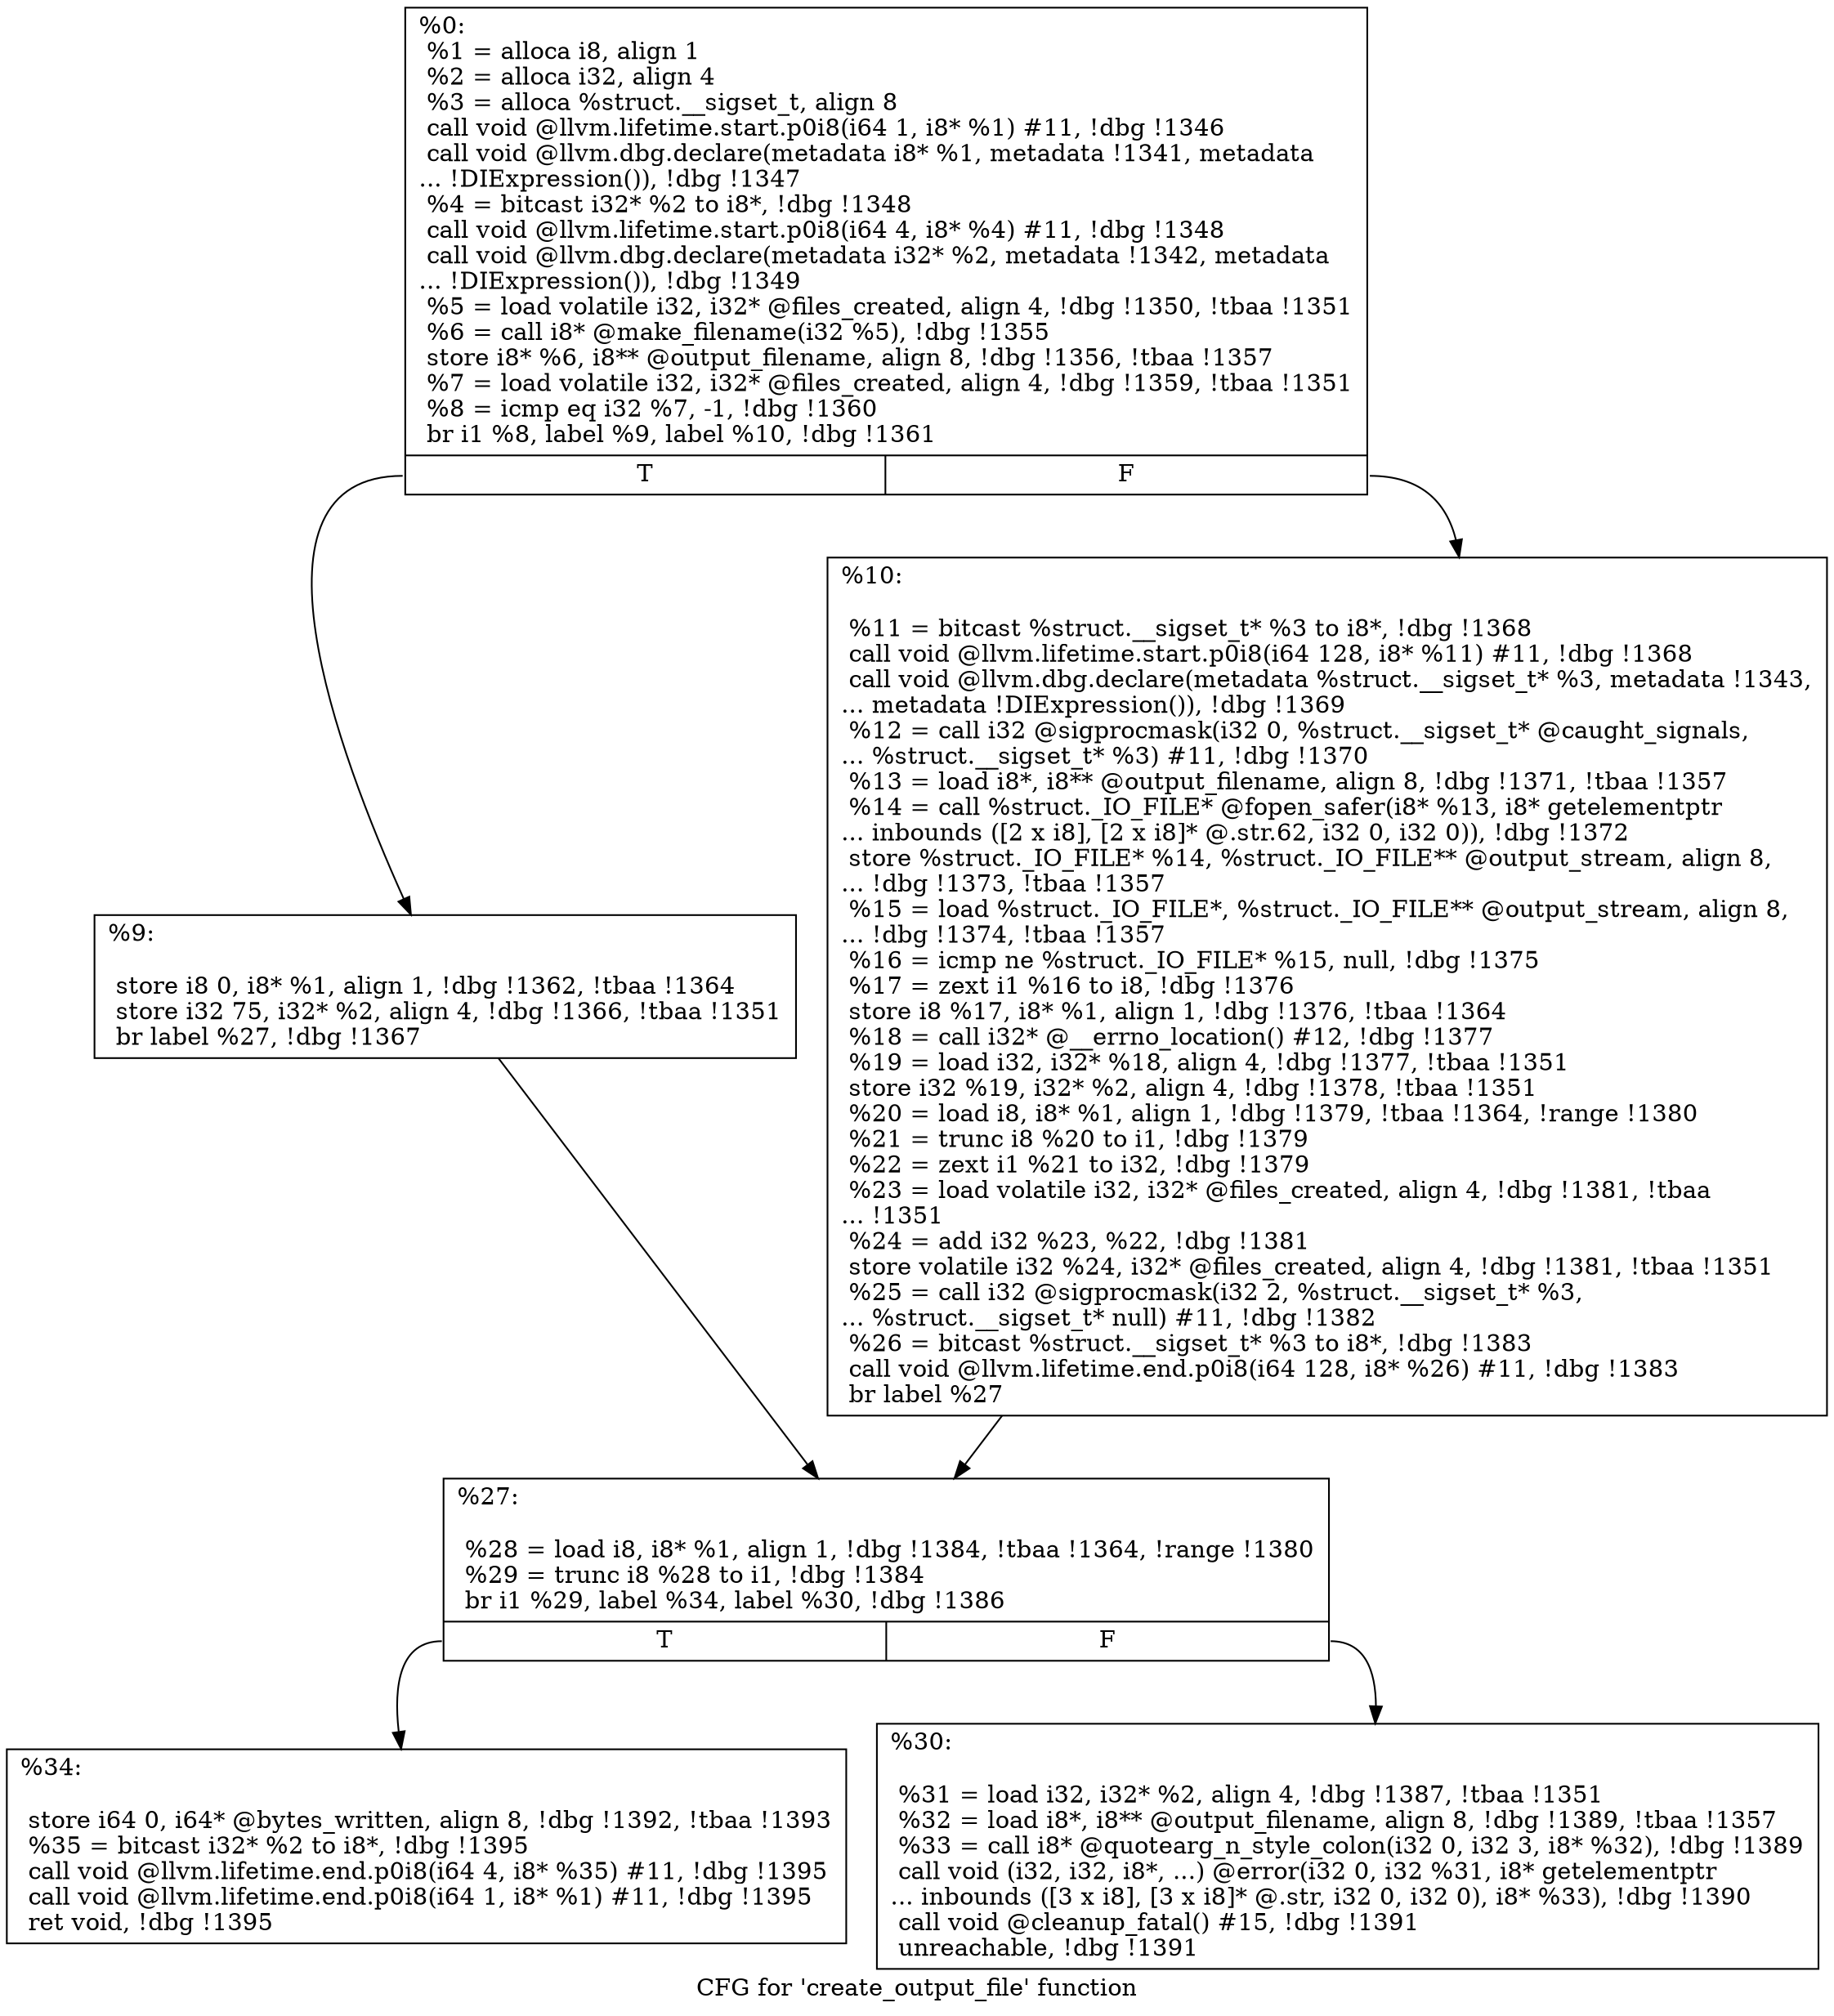 digraph "CFG for 'create_output_file' function" {
	label="CFG for 'create_output_file' function";

	Node0x1342960 [shape=record,label="{%0:\l  %1 = alloca i8, align 1\l  %2 = alloca i32, align 4\l  %3 = alloca %struct.__sigset_t, align 8\l  call void @llvm.lifetime.start.p0i8(i64 1, i8* %1) #11, !dbg !1346\l  call void @llvm.dbg.declare(metadata i8* %1, metadata !1341, metadata\l... !DIExpression()), !dbg !1347\l  %4 = bitcast i32* %2 to i8*, !dbg !1348\l  call void @llvm.lifetime.start.p0i8(i64 4, i8* %4) #11, !dbg !1348\l  call void @llvm.dbg.declare(metadata i32* %2, metadata !1342, metadata\l... !DIExpression()), !dbg !1349\l  %5 = load volatile i32, i32* @files_created, align 4, !dbg !1350, !tbaa !1351\l  %6 = call i8* @make_filename(i32 %5), !dbg !1355\l  store i8* %6, i8** @output_filename, align 8, !dbg !1356, !tbaa !1357\l  %7 = load volatile i32, i32* @files_created, align 4, !dbg !1359, !tbaa !1351\l  %8 = icmp eq i32 %7, -1, !dbg !1360\l  br i1 %8, label %9, label %10, !dbg !1361\l|{<s0>T|<s1>F}}"];
	Node0x1342960:s0 -> Node0x132f240;
	Node0x1342960:s1 -> Node0x132f290;
	Node0x132f240 [shape=record,label="{%9:\l\l  store i8 0, i8* %1, align 1, !dbg !1362, !tbaa !1364\l  store i32 75, i32* %2, align 4, !dbg !1366, !tbaa !1351\l  br label %27, !dbg !1367\l}"];
	Node0x132f240 -> Node0x132f2e0;
	Node0x132f290 [shape=record,label="{%10:\l\l  %11 = bitcast %struct.__sigset_t* %3 to i8*, !dbg !1368\l  call void @llvm.lifetime.start.p0i8(i64 128, i8* %11) #11, !dbg !1368\l  call void @llvm.dbg.declare(metadata %struct.__sigset_t* %3, metadata !1343,\l... metadata !DIExpression()), !dbg !1369\l  %12 = call i32 @sigprocmask(i32 0, %struct.__sigset_t* @caught_signals,\l... %struct.__sigset_t* %3) #11, !dbg !1370\l  %13 = load i8*, i8** @output_filename, align 8, !dbg !1371, !tbaa !1357\l  %14 = call %struct._IO_FILE* @fopen_safer(i8* %13, i8* getelementptr\l... inbounds ([2 x i8], [2 x i8]* @.str.62, i32 0, i32 0)), !dbg !1372\l  store %struct._IO_FILE* %14, %struct._IO_FILE** @output_stream, align 8,\l... !dbg !1373, !tbaa !1357\l  %15 = load %struct._IO_FILE*, %struct._IO_FILE** @output_stream, align 8,\l... !dbg !1374, !tbaa !1357\l  %16 = icmp ne %struct._IO_FILE* %15, null, !dbg !1375\l  %17 = zext i1 %16 to i8, !dbg !1376\l  store i8 %17, i8* %1, align 1, !dbg !1376, !tbaa !1364\l  %18 = call i32* @__errno_location() #12, !dbg !1377\l  %19 = load i32, i32* %18, align 4, !dbg !1377, !tbaa !1351\l  store i32 %19, i32* %2, align 4, !dbg !1378, !tbaa !1351\l  %20 = load i8, i8* %1, align 1, !dbg !1379, !tbaa !1364, !range !1380\l  %21 = trunc i8 %20 to i1, !dbg !1379\l  %22 = zext i1 %21 to i32, !dbg !1379\l  %23 = load volatile i32, i32* @files_created, align 4, !dbg !1381, !tbaa\l... !1351\l  %24 = add i32 %23, %22, !dbg !1381\l  store volatile i32 %24, i32* @files_created, align 4, !dbg !1381, !tbaa !1351\l  %25 = call i32 @sigprocmask(i32 2, %struct.__sigset_t* %3,\l... %struct.__sigset_t* null) #11, !dbg !1382\l  %26 = bitcast %struct.__sigset_t* %3 to i8*, !dbg !1383\l  call void @llvm.lifetime.end.p0i8(i64 128, i8* %26) #11, !dbg !1383\l  br label %27\l}"];
	Node0x132f290 -> Node0x132f2e0;
	Node0x132f2e0 [shape=record,label="{%27:\l\l  %28 = load i8, i8* %1, align 1, !dbg !1384, !tbaa !1364, !range !1380\l  %29 = trunc i8 %28 to i1, !dbg !1384\l  br i1 %29, label %34, label %30, !dbg !1386\l|{<s0>T|<s1>F}}"];
	Node0x132f2e0:s0 -> Node0x132f380;
	Node0x132f2e0:s1 -> Node0x132f330;
	Node0x132f330 [shape=record,label="{%30:\l\l  %31 = load i32, i32* %2, align 4, !dbg !1387, !tbaa !1351\l  %32 = load i8*, i8** @output_filename, align 8, !dbg !1389, !tbaa !1357\l  %33 = call i8* @quotearg_n_style_colon(i32 0, i32 3, i8* %32), !dbg !1389\l  call void (i32, i32, i8*, ...) @error(i32 0, i32 %31, i8* getelementptr\l... inbounds ([3 x i8], [3 x i8]* @.str, i32 0, i32 0), i8* %33), !dbg !1390\l  call void @cleanup_fatal() #15, !dbg !1391\l  unreachable, !dbg !1391\l}"];
	Node0x132f380 [shape=record,label="{%34:\l\l  store i64 0, i64* @bytes_written, align 8, !dbg !1392, !tbaa !1393\l  %35 = bitcast i32* %2 to i8*, !dbg !1395\l  call void @llvm.lifetime.end.p0i8(i64 4, i8* %35) #11, !dbg !1395\l  call void @llvm.lifetime.end.p0i8(i64 1, i8* %1) #11, !dbg !1395\l  ret void, !dbg !1395\l}"];
}

